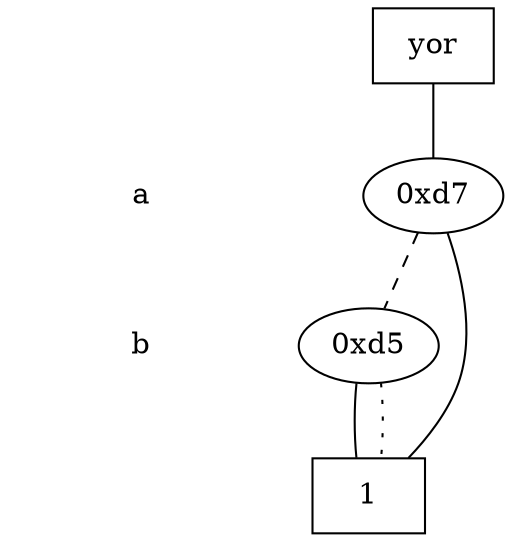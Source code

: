 digraph "DD" {
size = "7.5,10"
center = true;
edge [dir = none];
{ node [shape = plaintext];
  edge [style = invis];
  "CONST NODES" [style = invis];
" a " -> " b " -> "CONST NODES"; 
}
{ rank = same; node [shape = box]; edge [style = invis];
"  yor  "; }
{ rank = same; " a ";
"0xd7";
}
{ rank = same; " b ";
"0xd5";
}
{ rank = same; "CONST NODES";
{ node [shape = box]; "0xce";
}
}
"  yor  " -> "0xd7" [style = solid];
"0xd7" -> "0xce";
"0xd7" -> "0xd5" [style = dashed];
"0xd5" -> "0xce";
"0xd5" -> "0xce" [style = dotted];
"0xce" [label = "1"];
}
